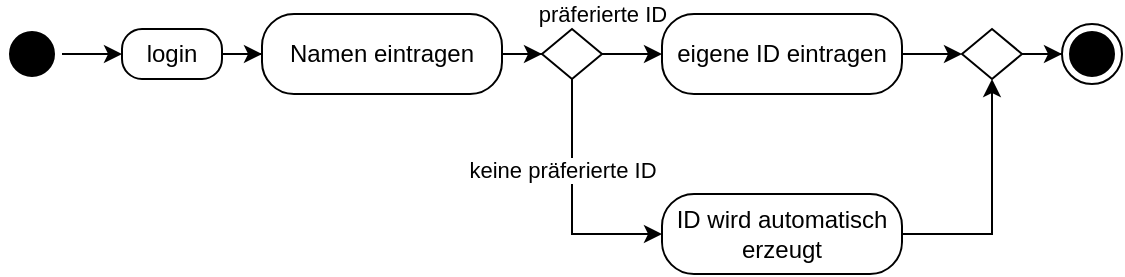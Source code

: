 <mxfile version="14.2.7" type="device"><diagram id="CoCNytIsR-t01QQ-DRF7" name="Page-1"><mxGraphModel dx="886" dy="467" grid="1" gridSize="10" guides="1" tooltips="1" connect="1" arrows="1" fold="1" page="1" pageScale="1" pageWidth="827" pageHeight="1169" math="0" shadow="0"><root><mxCell id="0"/><mxCell id="1" parent="0"/><mxCell id="INTSnNUiNN-iVDWROOFP-11" style="edgeStyle=orthogonalEdgeStyle;rounded=0;orthogonalLoop=1;jettySize=auto;html=1;entryX=0;entryY=0.5;entryDx=0;entryDy=0;strokeColor=#000000;" edge="1" parent="1" source="INTSnNUiNN-iVDWROOFP-12" target="INTSnNUiNN-iVDWROOFP-14"><mxGeometry relative="1" as="geometry"/></mxCell><mxCell id="INTSnNUiNN-iVDWROOFP-12" value="" style="ellipse;html=1;shape=startState;fillColor=#000000;" vertex="1" parent="1"><mxGeometry x="60" y="225" width="30" height="30" as="geometry"/></mxCell><mxCell id="INTSnNUiNN-iVDWROOFP-13" style="edgeStyle=orthogonalEdgeStyle;rounded=0;orthogonalLoop=1;jettySize=auto;html=1;strokeColor=#000000;entryX=0;entryY=0.5;entryDx=0;entryDy=0;" edge="1" parent="1" source="INTSnNUiNN-iVDWROOFP-14" target="INTSnNUiNN-iVDWROOFP-21"><mxGeometry relative="1" as="geometry"><mxPoint x="390" y="240" as="targetPoint"/></mxGeometry></mxCell><mxCell id="INTSnNUiNN-iVDWROOFP-14" value="login" style="rounded=1;whiteSpace=wrap;html=1;arcSize=40;fontColor=#000000;fillColor=none;" vertex="1" parent="1"><mxGeometry x="120" y="227.5" width="50" height="25" as="geometry"/></mxCell><mxCell id="INTSnNUiNN-iVDWROOFP-20" value="" style="ellipse;html=1;shape=endState;fillColor=#000000;" vertex="1" parent="1"><mxGeometry x="590" y="225" width="30" height="30" as="geometry"/></mxCell><mxCell id="INTSnNUiNN-iVDWROOFP-25" style="edgeStyle=orthogonalEdgeStyle;rounded=0;orthogonalLoop=1;jettySize=auto;html=1;entryX=0;entryY=0.5;entryDx=0;entryDy=0;strokeColor=#000000;" edge="1" parent="1" source="INTSnNUiNN-iVDWROOFP-21" target="INTSnNUiNN-iVDWROOFP-22"><mxGeometry relative="1" as="geometry"/></mxCell><mxCell id="INTSnNUiNN-iVDWROOFP-21" value="Namen eintragen" style="rounded=1;whiteSpace=wrap;html=1;arcSize=40;fontColor=#000000;fillColor=none;" vertex="1" parent="1"><mxGeometry x="190" y="220" width="120" height="40" as="geometry"/></mxCell><mxCell id="INTSnNUiNN-iVDWROOFP-28" value="präferierte ID" style="edgeStyle=orthogonalEdgeStyle;rounded=0;orthogonalLoop=1;jettySize=auto;html=1;exitX=1;exitY=0.5;exitDx=0;exitDy=0;entryX=0;entryY=0.5;entryDx=0;entryDy=0;strokeColor=#000000;" edge="1" parent="1" source="INTSnNUiNN-iVDWROOFP-22" target="INTSnNUiNN-iVDWROOFP-26"><mxGeometry x="-1" y="20" relative="1" as="geometry"><mxPoint as="offset"/></mxGeometry></mxCell><mxCell id="INTSnNUiNN-iVDWROOFP-29" value="keine präferierte ID" style="edgeStyle=orthogonalEdgeStyle;rounded=0;orthogonalLoop=1;jettySize=auto;html=1;entryX=0;entryY=0.5;entryDx=0;entryDy=0;strokeColor=#000000;" edge="1" parent="1" source="INTSnNUiNN-iVDWROOFP-22" target="INTSnNUiNN-iVDWROOFP-27"><mxGeometry x="-0.268" y="-5" relative="1" as="geometry"><Array as="points"><mxPoint x="345" y="330"/></Array><mxPoint as="offset"/></mxGeometry></mxCell><mxCell id="INTSnNUiNN-iVDWROOFP-22" value="" style="rhombus;whiteSpace=wrap;html=1;fillColor=none;" vertex="1" parent="1"><mxGeometry x="330" y="227.5" width="30" height="25" as="geometry"/></mxCell><mxCell id="INTSnNUiNN-iVDWROOFP-31" style="edgeStyle=orthogonalEdgeStyle;rounded=0;orthogonalLoop=1;jettySize=auto;html=1;entryX=0;entryY=0.5;entryDx=0;entryDy=0;strokeColor=#000000;" edge="1" parent="1" source="INTSnNUiNN-iVDWROOFP-26" target="INTSnNUiNN-iVDWROOFP-30"><mxGeometry relative="1" as="geometry"/></mxCell><mxCell id="INTSnNUiNN-iVDWROOFP-26" value="eigene ID eintragen" style="rounded=1;whiteSpace=wrap;html=1;arcSize=40;fontColor=#000000;fillColor=none;" vertex="1" parent="1"><mxGeometry x="390" y="220" width="120" height="40" as="geometry"/></mxCell><mxCell id="INTSnNUiNN-iVDWROOFP-32" style="edgeStyle=orthogonalEdgeStyle;rounded=0;orthogonalLoop=1;jettySize=auto;html=1;entryX=0.5;entryY=1;entryDx=0;entryDy=0;strokeColor=#000000;" edge="1" parent="1" source="INTSnNUiNN-iVDWROOFP-27" target="INTSnNUiNN-iVDWROOFP-30"><mxGeometry relative="1" as="geometry"/></mxCell><mxCell id="INTSnNUiNN-iVDWROOFP-27" value="ID wird automatisch erzeugt" style="rounded=1;whiteSpace=wrap;html=1;arcSize=40;fontColor=#000000;fillColor=none;" vertex="1" parent="1"><mxGeometry x="390" y="310" width="120" height="40" as="geometry"/></mxCell><mxCell id="INTSnNUiNN-iVDWROOFP-33" style="edgeStyle=orthogonalEdgeStyle;rounded=0;orthogonalLoop=1;jettySize=auto;html=1;strokeColor=#000000;entryX=0;entryY=0.5;entryDx=0;entryDy=0;" edge="1" parent="1" source="INTSnNUiNN-iVDWROOFP-30" target="INTSnNUiNN-iVDWROOFP-20"><mxGeometry relative="1" as="geometry"><mxPoint x="620" y="240" as="targetPoint"/></mxGeometry></mxCell><mxCell id="INTSnNUiNN-iVDWROOFP-30" value="" style="rhombus;whiteSpace=wrap;html=1;fillColor=none;" vertex="1" parent="1"><mxGeometry x="540" y="227.5" width="30" height="25" as="geometry"/></mxCell></root></mxGraphModel></diagram></mxfile>